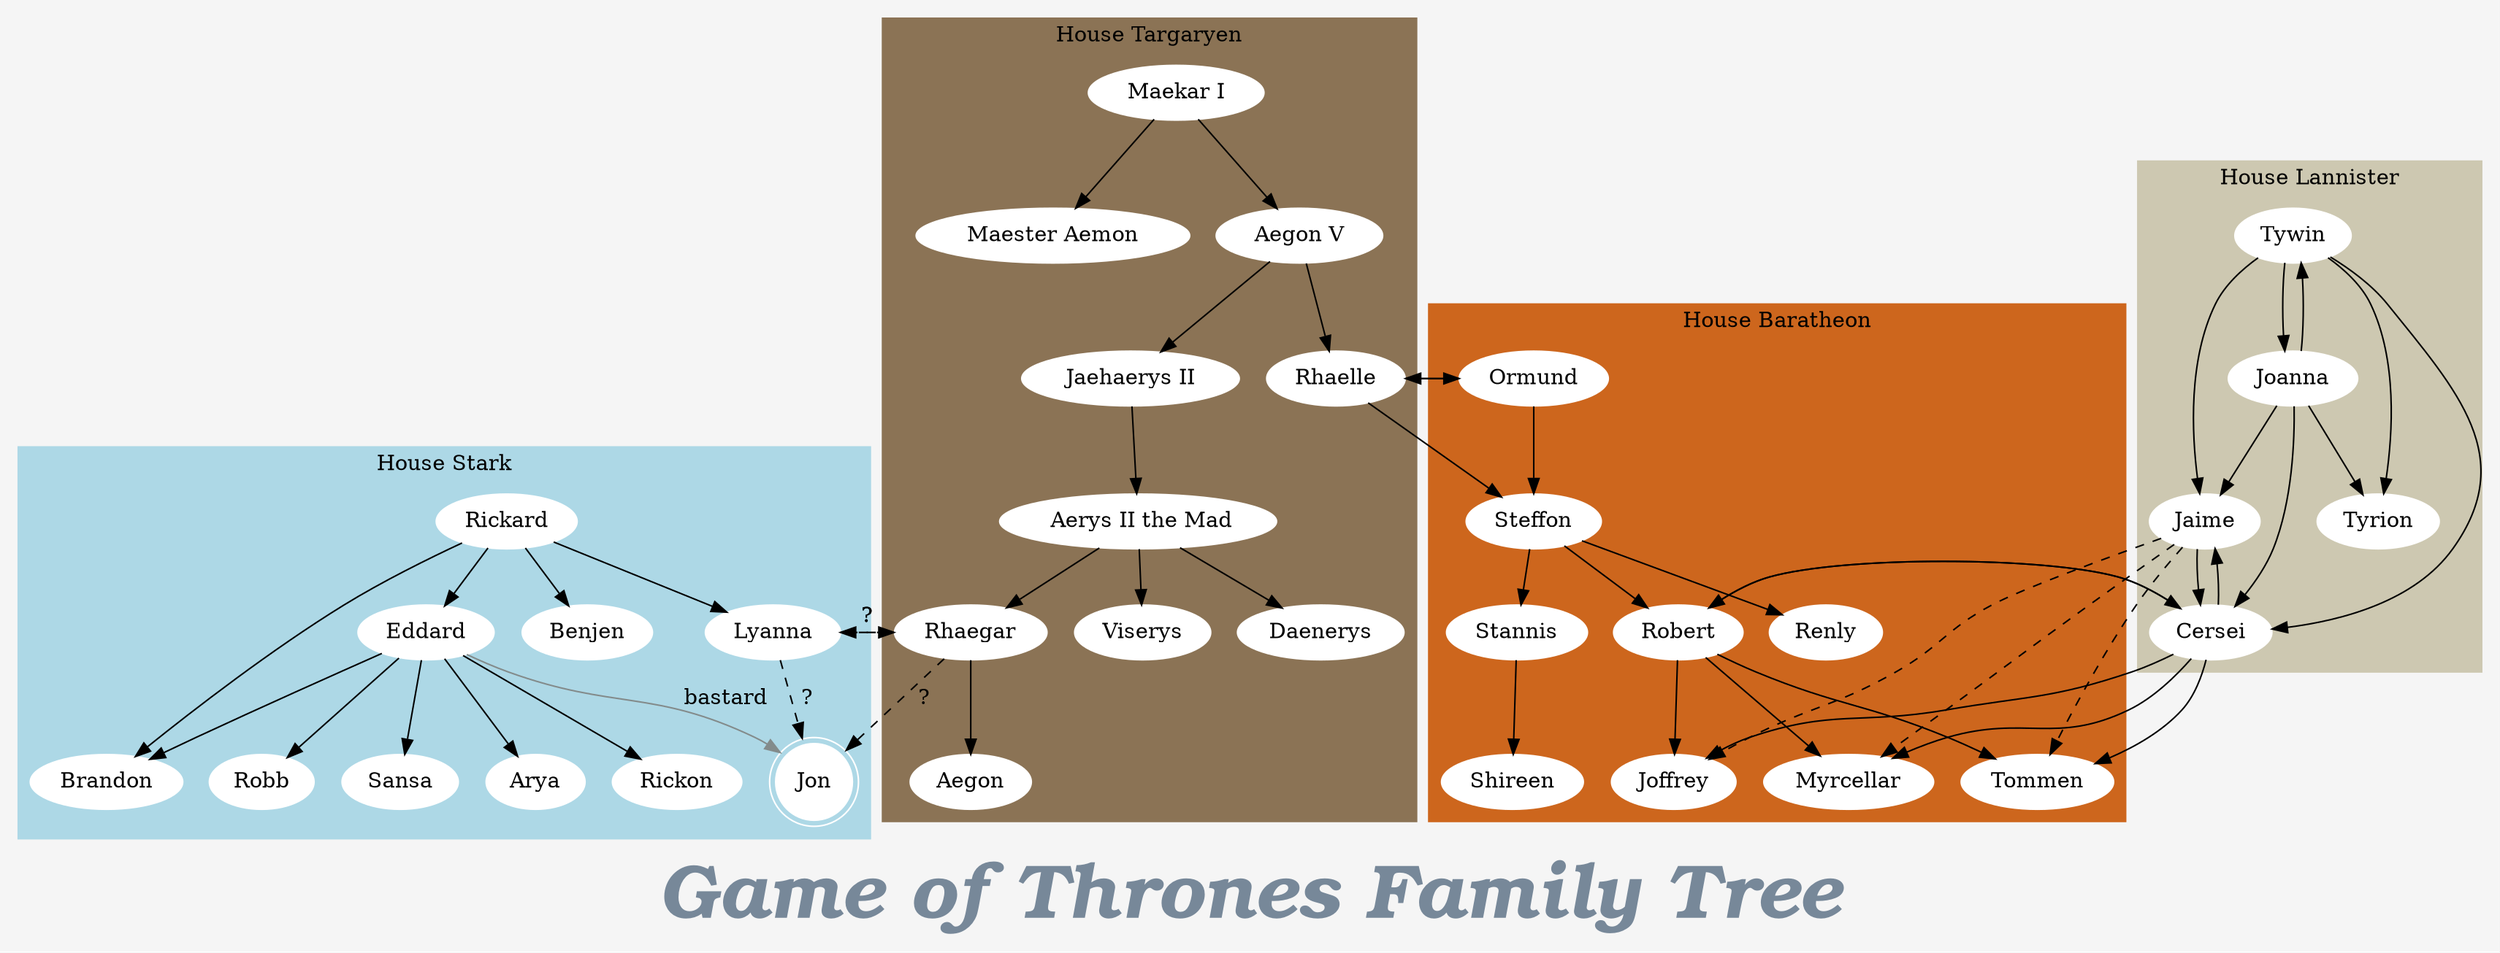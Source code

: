  digraph GOT {
 graph [ bgcolor = whitesmoke ]
 subgraph cluster_stark {
 style = filled ;
 color = lightblue ;
 label = " House Stark " ;
 node [ style = filled , color = white ];
 Rickard ;
 Brandon ; Eddard ; Benjen ; Lyanna ;
 Robb ; Sansa ; Arya ; Brandon ; Rickon ;
 node [ shape = doublecircle , style = filled , color = white ];
 Jon ;
 Rickard -> Brandon ;
 Rickard -> Eddard ;
 Rickard -> Benjen ;
 Rickard -> Lyanna ;
 Eddard -> Robb ;
 Eddard -> Sansa ;
 Eddard -> Arya ;
 Eddard -> Brandon ;
 Eddard -> Rickon ;
 Eddard -> Jon [ label = " bastard " , color = azure4 ];
 }
 subgraph cluster_targaryen {
 style = filled ;
 color = burlywood4 ;
 label = " House Targaryen " ;
 node [ style = filled , color = white ];
 Rhaelle ; Rhaegar ; Viserys ; Daenerys ; Aegon ;
 node [ style = filled , color = white , label = " Maekar I " ];
 Maekar_I ;
 node [ style = filled , color = white , label = " Maester Aemon " ];
 Maester_Aemon ;
 node [ style = filled , color = white , label = " Aegon V " ];
 Aegon_V ;
 node [ style = filled , color = white , label = " Jaehaerys II " ];
 Jaehaerys_II ;
 node [ style = filled , color = white , label = " Aerys II the Mad" ];
Aerys_II ;
 Maekar_I -> Maester_Aemon ;
 Maekar_I -> Aegon_V ;
 Aegon_V -> Jaehaerys_II ;
 Aegon_V -> Rhaelle ;
 Jaehaerys_II -> Aerys_II
 Aerys_II -> Rhaegar ;
 Aerys_II -> Viserys ;
 Aerys_II -> Daenerys ;
 Rhaegar -> Aegon ;
 }
 subgraph cluster_baratheon {
 style = filled ;
 color = chocolate3 ;
 label = " House Baratheon " ;
 node [ style = filled , color = white ];
 Ormund ; Steffon ; Robert ; Stannis ; Renly ; Shireen ;
 Joffrey ; Myrcellar ; Tommen ;
 Ormund -> Steffon ;
 Rhaelle -> Steffon ;
 Ormund -> Rhaelle ;
 Rhaelle -> Ormund ;
 Steffon -> Robert ;
 Steffon -> Stannis ;
 Steffon -> Renly ;
 Stannis -> Shireen ;
 Robert -> Joffrey ;
 Robert -> Myrcellar ;
 Robert -> Tommen ;
 }
 subgraph cluster_lannister {
 style = filled ;
 color = cornsilk3 ;
 label = " House Lannister " ;
 node [ style = filled , color = white ];
 Tywin ; Joanna ; Jaime ; Cersei ; Tyrion ;
 Tywin -> Joanna ;
 Joanna -> Tywin ;
 Joanna -> Jaime ;
 Joanna -> Cersei ;
 Joanna -> Tyrion ;
 Tywin -> Jaime ;
 Tywin -> Cersei ;
 Tywin -> Tyrion ;
 Jaime -> Cersei ;
 Cersei -> Jaime ;
 Robert -> Cersei ;
 Cersei -> Robert ;
 Cersei -> Joffrey ;
 Cersei -> Myrcellar ;
 Cersei -> Tommen ;
 Jaime -> Joffrey [ style = dashed ];
 Jaime -> Myrcellar [ style = dashed ];
 Jaime -> Tommen [ style = dashed ];
 }

 Lyanna -> Rhaegar [ style = dashed , label = " ? " ];
 Rhaegar -> Lyanna [ style = dashed , label = " ? " ];
 Lyanna -> Jon [ style = dashed , label = " ? " ];
 Rhaegar -> Jon [ style = dashed , label = " ? " ];

 labelloc = " t " ;
 fontsize =50;
 fontcolor = lightslategrey ;
 fontname = " Bookman Old Style Bold Italic " ;
 label = " Game of Thrones Family Tree "
 }
